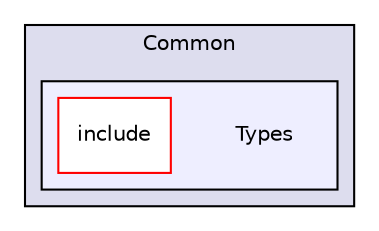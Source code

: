 digraph "/home/travis/build/AliceO2Group/AliceO2/Common/Types" {
  bgcolor=transparent;
  compound=true
  node [ fontsize="10", fontname="Helvetica"];
  edge [ labelfontsize="10", labelfontname="Helvetica"];
  subgraph clusterdir_4ab6b4cc6a7edbff49100e9123df213f {
    graph [ bgcolor="#ddddee", pencolor="black", label="Common" fontname="Helvetica", fontsize="10", URL="dir_4ab6b4cc6a7edbff49100e9123df213f.html"]
  subgraph clusterdir_a227714f4bf20de28f228c5ebfa34254 {
    graph [ bgcolor="#eeeeff", pencolor="black", label="" URL="dir_a227714f4bf20de28f228c5ebfa34254.html"];
    dir_a227714f4bf20de28f228c5ebfa34254 [shape=plaintext label="Types"];
    dir_39351ae6f141925c7ff84f082320c14d [shape=box label="include" color="red" fillcolor="white" style="filled" URL="dir_39351ae6f141925c7ff84f082320c14d.html"];
  }
  }
}
